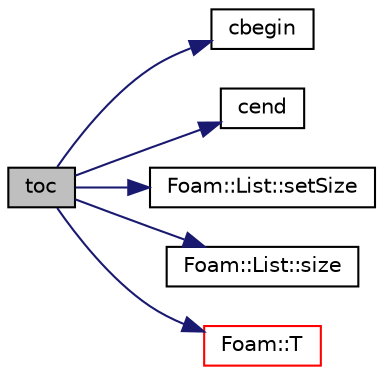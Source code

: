 digraph "toc"
{
  bgcolor="transparent";
  edge [fontname="Helvetica",fontsize="10",labelfontname="Helvetica",labelfontsize="10"];
  node [fontname="Helvetica",fontsize="10",shape=record];
  rankdir="LR";
  Node180 [label="toc",height=0.2,width=0.4,color="black", fillcolor="grey75", style="filled", fontcolor="black"];
  Node180 -> Node181 [color="midnightblue",fontsize="10",style="solid",fontname="Helvetica"];
  Node181 [label="cbegin",height=0.2,width=0.4,color="black",URL="$a26881.html#aec0a4a6b9cce5bde1cbcc7b80989a3b1",tooltip="const_iterator set to the beginning of the StaticHashTable "];
  Node180 -> Node182 [color="midnightblue",fontsize="10",style="solid",fontname="Helvetica"];
  Node182 [label="cend",height=0.2,width=0.4,color="black",URL="$a26881.html#a55c00ddadb32061ce83cc39aff7ec08c",tooltip="const_iterator set to beyond the end of the StaticHashTable "];
  Node180 -> Node183 [color="midnightblue",fontsize="10",style="solid",fontname="Helvetica"];
  Node183 [label="Foam::List::setSize",height=0.2,width=0.4,color="black",URL="$a26833.html#aedb985ffeaf1bdbfeccc2a8730405703",tooltip="Reset size of List. "];
  Node180 -> Node184 [color="midnightblue",fontsize="10",style="solid",fontname="Helvetica"];
  Node184 [label="Foam::List::size",height=0.2,width=0.4,color="black",URL="$a26833.html#a8a5f6fa29bd4b500caf186f60245b384",tooltip="Override size to be inconsistent with allocated storage. "];
  Node180 -> Node185 [color="midnightblue",fontsize="10",style="solid",fontname="Helvetica"];
  Node185 [label="Foam::T",height=0.2,width=0.4,color="red",URL="$a21851.html#ae57fda0abb14bb0944947c463c6e09d4"];
}

